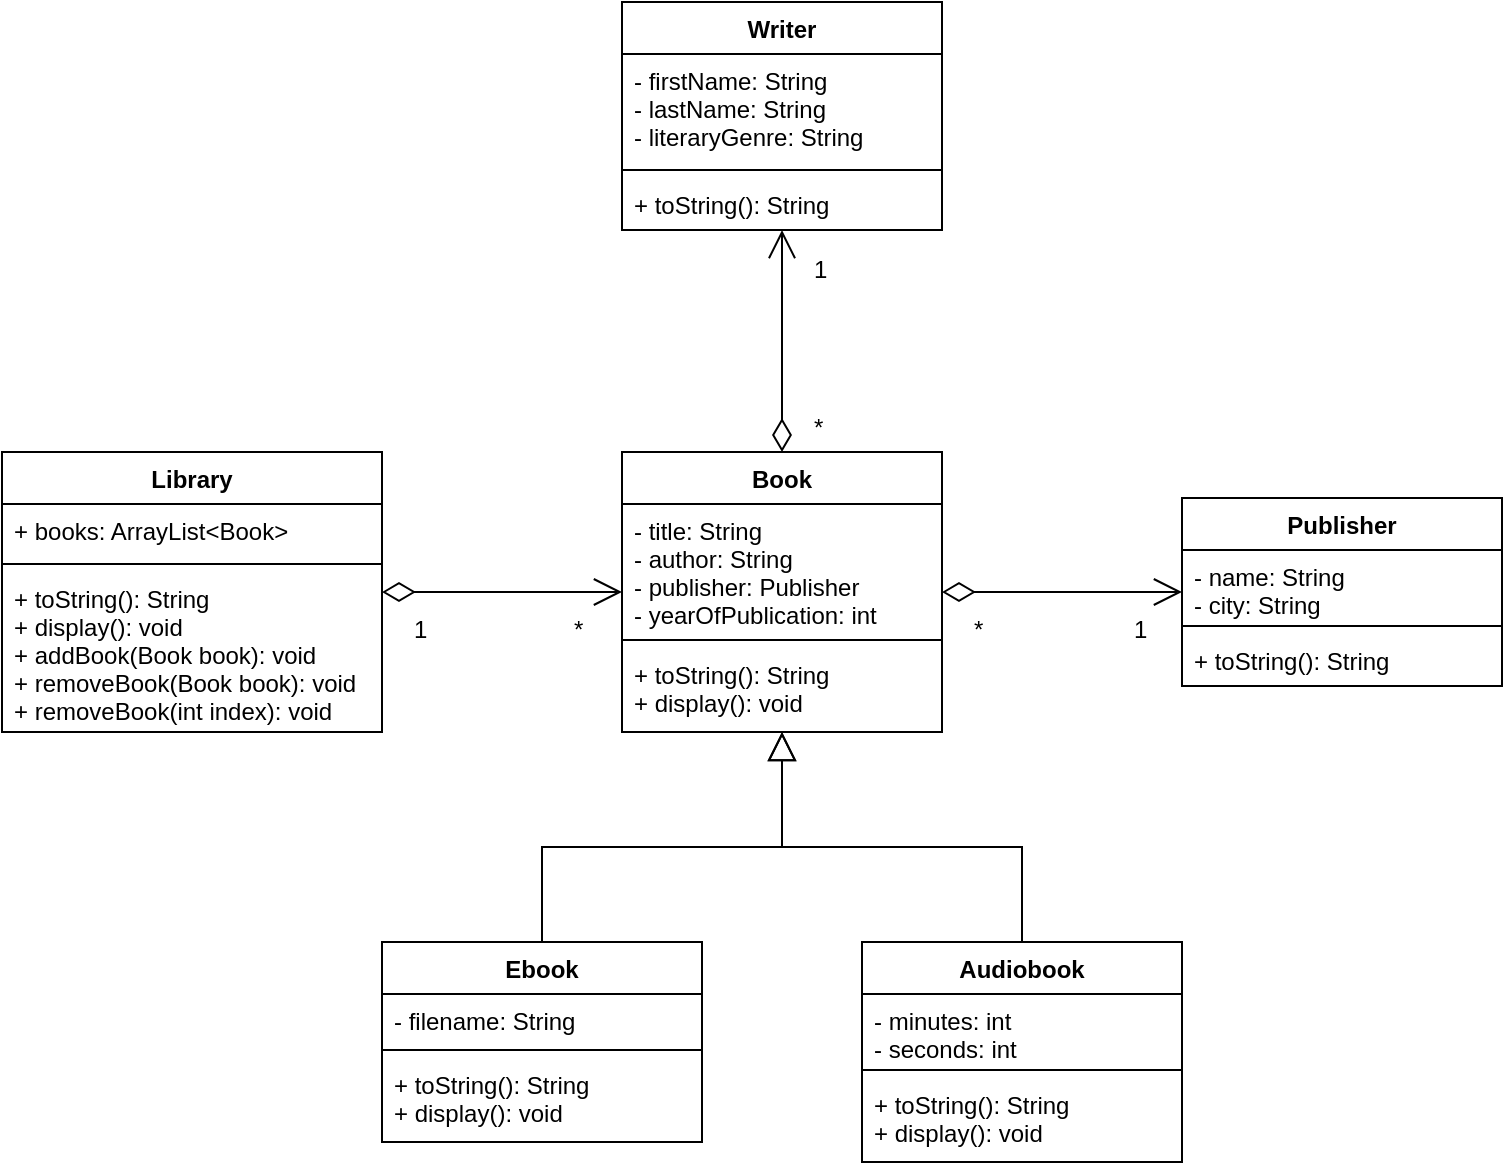 <mxfile version="20.6.0" type="device"><diagram id="vB_KhR3SeOn-0qMBXSd2" name="Page-1"><mxGraphModel dx="1140" dy="1761" grid="1" gridSize="10" guides="1" tooltips="1" connect="1" arrows="1" fold="1" page="1" pageScale="1" pageWidth="850" pageHeight="1100" math="0" shadow="0"><root><mxCell id="0"/><mxCell id="1" parent="0"/><mxCell id="he3LwwNXJxdBniojnUBd-5" value="Book" style="swimlane;fontStyle=1;align=center;verticalAlign=top;childLayout=stackLayout;horizontal=1;startSize=26;horizontalStack=0;resizeParent=1;resizeParentMax=0;resizeLast=0;collapsible=1;marginBottom=0;" vertex="1" parent="1"><mxGeometry x="360" y="35" width="160" height="140" as="geometry"/></mxCell><mxCell id="he3LwwNXJxdBniojnUBd-6" value="- title: String&#xA;- author: String&#xA;- publisher: Publisher&#xA;- yearOfPublication: int&#xA;&#xA;" style="text;strokeColor=none;fillColor=none;align=left;verticalAlign=top;spacingLeft=4;spacingRight=4;overflow=hidden;rotatable=0;points=[[0,0.5],[1,0.5]];portConstraint=eastwest;" vertex="1" parent="he3LwwNXJxdBniojnUBd-5"><mxGeometry y="26" width="160" height="64" as="geometry"/></mxCell><mxCell id="he3LwwNXJxdBniojnUBd-7" value="" style="line;strokeWidth=1;fillColor=none;align=left;verticalAlign=middle;spacingTop=-1;spacingLeft=3;spacingRight=3;rotatable=0;labelPosition=right;points=[];portConstraint=eastwest;strokeColor=inherit;" vertex="1" parent="he3LwwNXJxdBniojnUBd-5"><mxGeometry y="90" width="160" height="8" as="geometry"/></mxCell><mxCell id="he3LwwNXJxdBniojnUBd-8" value="+ toString(): String&#xA;+ display(): void" style="text;strokeColor=none;fillColor=none;align=left;verticalAlign=top;spacingLeft=4;spacingRight=4;overflow=hidden;rotatable=0;points=[[0,0.5],[1,0.5]];portConstraint=eastwest;" vertex="1" parent="he3LwwNXJxdBniojnUBd-5"><mxGeometry y="98" width="160" height="42" as="geometry"/></mxCell><mxCell id="he3LwwNXJxdBniojnUBd-18" style="edgeStyle=orthogonalEdgeStyle;rounded=0;orthogonalLoop=1;jettySize=auto;html=1;exitX=0.5;exitY=0;exitDx=0;exitDy=0;endArrow=block;endFill=0;strokeWidth=1;endSize=12;" edge="1" parent="1" source="he3LwwNXJxdBniojnUBd-9" target="he3LwwNXJxdBniojnUBd-5"><mxGeometry relative="1" as="geometry"/></mxCell><mxCell id="he3LwwNXJxdBniojnUBd-9" value="Ebook" style="swimlane;fontStyle=1;align=center;verticalAlign=top;childLayout=stackLayout;horizontal=1;startSize=26;horizontalStack=0;resizeParent=1;resizeParentMax=0;resizeLast=0;collapsible=1;marginBottom=0;" vertex="1" parent="1"><mxGeometry x="240" y="280" width="160" height="100" as="geometry"/></mxCell><mxCell id="he3LwwNXJxdBniojnUBd-10" value="- filename: String&#xA;" style="text;strokeColor=none;fillColor=none;align=left;verticalAlign=top;spacingLeft=4;spacingRight=4;overflow=hidden;rotatable=0;points=[[0,0.5],[1,0.5]];portConstraint=eastwest;" vertex="1" parent="he3LwwNXJxdBniojnUBd-9"><mxGeometry y="26" width="160" height="24" as="geometry"/></mxCell><mxCell id="he3LwwNXJxdBniojnUBd-11" value="" style="line;strokeWidth=1;fillColor=none;align=left;verticalAlign=middle;spacingTop=-1;spacingLeft=3;spacingRight=3;rotatable=0;labelPosition=right;points=[];portConstraint=eastwest;strokeColor=inherit;" vertex="1" parent="he3LwwNXJxdBniojnUBd-9"><mxGeometry y="50" width="160" height="8" as="geometry"/></mxCell><mxCell id="he3LwwNXJxdBniojnUBd-12" value="+ toString(): String&#xA;+ display(): void" style="text;strokeColor=none;fillColor=none;align=left;verticalAlign=top;spacingLeft=4;spacingRight=4;overflow=hidden;rotatable=0;points=[[0,0.5],[1,0.5]];portConstraint=eastwest;" vertex="1" parent="he3LwwNXJxdBniojnUBd-9"><mxGeometry y="58" width="160" height="42" as="geometry"/></mxCell><mxCell id="he3LwwNXJxdBniojnUBd-19" style="edgeStyle=orthogonalEdgeStyle;rounded=0;orthogonalLoop=1;jettySize=auto;html=1;exitX=0.5;exitY=0;exitDx=0;exitDy=0;strokeWidth=1;endArrow=block;endFill=0;endSize=12;" edge="1" parent="1" source="he3LwwNXJxdBniojnUBd-13" target="he3LwwNXJxdBniojnUBd-5"><mxGeometry relative="1" as="geometry"/></mxCell><mxCell id="he3LwwNXJxdBniojnUBd-13" value="Audiobook" style="swimlane;fontStyle=1;align=center;verticalAlign=top;childLayout=stackLayout;horizontal=1;startSize=26;horizontalStack=0;resizeParent=1;resizeParentMax=0;resizeLast=0;collapsible=1;marginBottom=0;" vertex="1" parent="1"><mxGeometry x="480" y="280" width="160" height="110" as="geometry"/></mxCell><mxCell id="he3LwwNXJxdBniojnUBd-14" value="- minutes: int&#xA;- seconds: int&#xA;&#xA;" style="text;strokeColor=none;fillColor=none;align=left;verticalAlign=top;spacingLeft=4;spacingRight=4;overflow=hidden;rotatable=0;points=[[0,0.5],[1,0.5]];portConstraint=eastwest;" vertex="1" parent="he3LwwNXJxdBniojnUBd-13"><mxGeometry y="26" width="160" height="34" as="geometry"/></mxCell><mxCell id="he3LwwNXJxdBniojnUBd-15" value="" style="line;strokeWidth=1;fillColor=none;align=left;verticalAlign=middle;spacingTop=-1;spacingLeft=3;spacingRight=3;rotatable=0;labelPosition=right;points=[];portConstraint=eastwest;strokeColor=inherit;" vertex="1" parent="he3LwwNXJxdBniojnUBd-13"><mxGeometry y="60" width="160" height="8" as="geometry"/></mxCell><mxCell id="he3LwwNXJxdBniojnUBd-16" value="+ toString(): String&#xA;+ display(): void" style="text;strokeColor=none;fillColor=none;align=left;verticalAlign=top;spacingLeft=4;spacingRight=4;overflow=hidden;rotatable=0;points=[[0,0.5],[1,0.5]];portConstraint=eastwest;" vertex="1" parent="he3LwwNXJxdBniojnUBd-13"><mxGeometry y="68" width="160" height="42" as="geometry"/></mxCell><mxCell id="he3LwwNXJxdBniojnUBd-24" value="Publisher" style="swimlane;fontStyle=1;align=center;verticalAlign=top;childLayout=stackLayout;horizontal=1;startSize=26;horizontalStack=0;resizeParent=1;resizeParentMax=0;resizeLast=0;collapsible=1;marginBottom=0;" vertex="1" parent="1"><mxGeometry x="640" y="58" width="160" height="94" as="geometry"/></mxCell><mxCell id="he3LwwNXJxdBniojnUBd-25" value="- name: String&#xA;- city: String&#xA;&#xA;" style="text;strokeColor=none;fillColor=none;align=left;verticalAlign=top;spacingLeft=4;spacingRight=4;overflow=hidden;rotatable=0;points=[[0,0.5],[1,0.5]];portConstraint=eastwest;" vertex="1" parent="he3LwwNXJxdBniojnUBd-24"><mxGeometry y="26" width="160" height="34" as="geometry"/></mxCell><mxCell id="he3LwwNXJxdBniojnUBd-26" value="" style="line;strokeWidth=1;fillColor=none;align=left;verticalAlign=middle;spacingTop=-1;spacingLeft=3;spacingRight=3;rotatable=0;labelPosition=right;points=[];portConstraint=eastwest;strokeColor=inherit;" vertex="1" parent="he3LwwNXJxdBniojnUBd-24"><mxGeometry y="60" width="160" height="8" as="geometry"/></mxCell><mxCell id="he3LwwNXJxdBniojnUBd-27" value="+ toString(): String" style="text;strokeColor=none;fillColor=none;align=left;verticalAlign=top;spacingLeft=4;spacingRight=4;overflow=hidden;rotatable=0;points=[[0,0.5],[1,0.5]];portConstraint=eastwest;" vertex="1" parent="he3LwwNXJxdBniojnUBd-24"><mxGeometry y="68" width="160" height="26" as="geometry"/></mxCell><mxCell id="he3LwwNXJxdBniojnUBd-28" value="" style="endArrow=open;html=1;endSize=12;startArrow=diamondThin;startSize=14;startFill=0;edgeStyle=orthogonalEdgeStyle;align=left;verticalAlign=bottom;rounded=0;strokeWidth=1;" edge="1" parent="1" source="he3LwwNXJxdBniojnUBd-5" target="he3LwwNXJxdBniojnUBd-24"><mxGeometry x="0.71" relative="1" as="geometry"><mxPoint x="340" y="410" as="sourcePoint"/><mxPoint x="500" y="410" as="targetPoint"/><mxPoint as="offset"/></mxGeometry></mxCell><mxCell id="he3LwwNXJxdBniojnUBd-29" value="Library" style="swimlane;fontStyle=1;align=center;verticalAlign=top;childLayout=stackLayout;horizontal=1;startSize=26;horizontalStack=0;resizeParent=1;resizeParentMax=0;resizeLast=0;collapsible=1;marginBottom=0;" vertex="1" parent="1"><mxGeometry x="50" y="35" width="190" height="140" as="geometry"/></mxCell><mxCell id="he3LwwNXJxdBniojnUBd-30" value="+ books: ArrayList&lt;Book&gt;" style="text;strokeColor=none;fillColor=none;align=left;verticalAlign=top;spacingLeft=4;spacingRight=4;overflow=hidden;rotatable=0;points=[[0,0.5],[1,0.5]];portConstraint=eastwest;" vertex="1" parent="he3LwwNXJxdBniojnUBd-29"><mxGeometry y="26" width="190" height="26" as="geometry"/></mxCell><mxCell id="he3LwwNXJxdBniojnUBd-31" value="" style="line;strokeWidth=1;fillColor=none;align=left;verticalAlign=middle;spacingTop=-1;spacingLeft=3;spacingRight=3;rotatable=0;labelPosition=right;points=[];portConstraint=eastwest;strokeColor=inherit;" vertex="1" parent="he3LwwNXJxdBniojnUBd-29"><mxGeometry y="52" width="190" height="8" as="geometry"/></mxCell><mxCell id="he3LwwNXJxdBniojnUBd-32" value="+ toString(): String&#xA;+ display(): void&#xA;+ addBook(Book book): void&#xA;+ removeBook(Book book): void&#xA;+ removeBook(int index): void" style="text;strokeColor=none;fillColor=none;align=left;verticalAlign=top;spacingLeft=4;spacingRight=4;overflow=hidden;rotatable=0;points=[[0,0.5],[1,0.5]];portConstraint=eastwest;" vertex="1" parent="he3LwwNXJxdBniojnUBd-29"><mxGeometry y="60" width="190" height="80" as="geometry"/></mxCell><mxCell id="he3LwwNXJxdBniojnUBd-34" value="" style="endArrow=open;html=1;endSize=12;startArrow=diamondThin;startSize=14;startFill=0;edgeStyle=orthogonalEdgeStyle;align=left;verticalAlign=bottom;rounded=0;strokeWidth=1;" edge="1" parent="1" source="he3LwwNXJxdBniojnUBd-29" target="he3LwwNXJxdBniojnUBd-5"><mxGeometry x="-1" y="3" relative="1" as="geometry"><mxPoint x="340" y="410" as="sourcePoint"/><mxPoint x="500" y="410" as="targetPoint"/></mxGeometry></mxCell><mxCell id="he3LwwNXJxdBniojnUBd-35" value="*" style="text;strokeColor=none;fillColor=none;align=left;verticalAlign=top;spacingLeft=4;spacingRight=4;overflow=hidden;rotatable=0;points=[[0,0.5],[1,0.5]];portConstraint=eastwest;" vertex="1" parent="1"><mxGeometry x="530" y="110" width="20" height="26" as="geometry"/></mxCell><mxCell id="he3LwwNXJxdBniojnUBd-37" value="1" style="text;strokeColor=none;fillColor=none;align=left;verticalAlign=top;spacingLeft=4;spacingRight=4;overflow=hidden;rotatable=0;points=[[0,0.5],[1,0.5]];portConstraint=eastwest;" vertex="1" parent="1"><mxGeometry x="610" y="110" width="20" height="26" as="geometry"/></mxCell><mxCell id="he3LwwNXJxdBniojnUBd-38" value="*" style="text;strokeColor=none;fillColor=none;align=left;verticalAlign=top;spacingLeft=4;spacingRight=4;overflow=hidden;rotatable=0;points=[[0,0.5],[1,0.5]];portConstraint=eastwest;" vertex="1" parent="1"><mxGeometry x="330" y="110" width="20" height="26" as="geometry"/></mxCell><mxCell id="he3LwwNXJxdBniojnUBd-39" value="1" style="text;strokeColor=none;fillColor=none;align=left;verticalAlign=top;spacingLeft=4;spacingRight=4;overflow=hidden;rotatable=0;points=[[0,0.5],[1,0.5]];portConstraint=eastwest;" vertex="1" parent="1"><mxGeometry x="250" y="110" width="20" height="26" as="geometry"/></mxCell><mxCell id="he3LwwNXJxdBniojnUBd-40" value="Writer" style="swimlane;fontStyle=1;align=center;verticalAlign=top;childLayout=stackLayout;horizontal=1;startSize=26;horizontalStack=0;resizeParent=1;resizeParentMax=0;resizeLast=0;collapsible=1;marginBottom=0;" vertex="1" parent="1"><mxGeometry x="360" y="-190" width="160" height="114" as="geometry"/></mxCell><mxCell id="he3LwwNXJxdBniojnUBd-41" value="- firstName: String&#xA;- lastName: String&#xA;- literaryGenre: String&#xA;&#xA;&#xA;" style="text;strokeColor=none;fillColor=none;align=left;verticalAlign=top;spacingLeft=4;spacingRight=4;overflow=hidden;rotatable=0;points=[[0,0.5],[1,0.5]];portConstraint=eastwest;" vertex="1" parent="he3LwwNXJxdBniojnUBd-40"><mxGeometry y="26" width="160" height="54" as="geometry"/></mxCell><mxCell id="he3LwwNXJxdBniojnUBd-42" value="" style="line;strokeWidth=1;fillColor=none;align=left;verticalAlign=middle;spacingTop=-1;spacingLeft=3;spacingRight=3;rotatable=0;labelPosition=right;points=[];portConstraint=eastwest;strokeColor=inherit;" vertex="1" parent="he3LwwNXJxdBniojnUBd-40"><mxGeometry y="80" width="160" height="8" as="geometry"/></mxCell><mxCell id="he3LwwNXJxdBniojnUBd-43" value="+ toString(): String" style="text;strokeColor=none;fillColor=none;align=left;verticalAlign=top;spacingLeft=4;spacingRight=4;overflow=hidden;rotatable=0;points=[[0,0.5],[1,0.5]];portConstraint=eastwest;" vertex="1" parent="he3LwwNXJxdBniojnUBd-40"><mxGeometry y="88" width="160" height="26" as="geometry"/></mxCell><mxCell id="he3LwwNXJxdBniojnUBd-44" value="" style="endArrow=open;html=1;endSize=12;startArrow=diamondThin;startSize=14;startFill=0;edgeStyle=orthogonalEdgeStyle;align=left;verticalAlign=bottom;rounded=0;strokeWidth=1;" edge="1" parent="1" source="he3LwwNXJxdBniojnUBd-5" target="he3LwwNXJxdBniojnUBd-40"><mxGeometry x="-1" y="3" relative="1" as="geometry"><mxPoint x="370" y="-30" as="sourcePoint"/><mxPoint x="470" y="110" as="targetPoint"/></mxGeometry></mxCell><mxCell id="he3LwwNXJxdBniojnUBd-45" value="1" style="text;strokeColor=none;fillColor=none;align=left;verticalAlign=top;spacingLeft=4;spacingRight=4;overflow=hidden;rotatable=0;points=[[0,0.5],[1,0.5]];portConstraint=eastwest;" vertex="1" parent="1"><mxGeometry x="450" y="-70" width="20" height="26" as="geometry"/></mxCell><mxCell id="he3LwwNXJxdBniojnUBd-47" value="*" style="text;strokeColor=none;fillColor=none;align=left;verticalAlign=top;spacingLeft=4;spacingRight=4;overflow=hidden;rotatable=0;points=[[0,0.5],[1,0.5]];portConstraint=eastwest;" vertex="1" parent="1"><mxGeometry x="450" y="9" width="20" height="26" as="geometry"/></mxCell></root></mxGraphModel></diagram></mxfile>